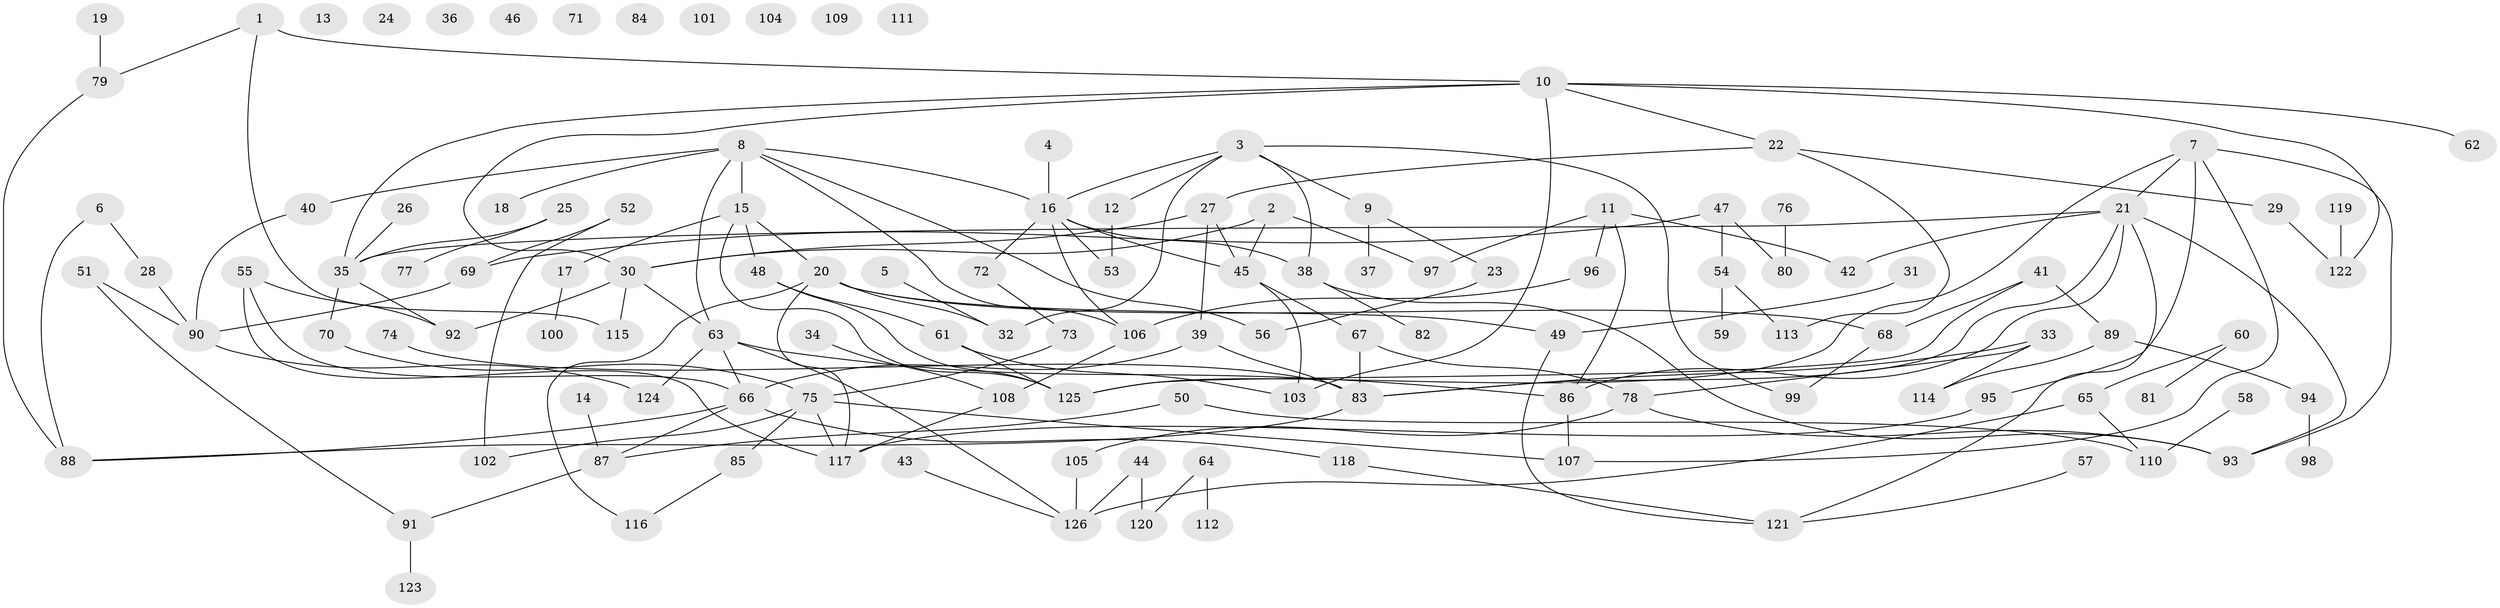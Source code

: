 // coarse degree distribution, {1: 0.26, 5: 0.1, 0: 0.2, 4: 0.06, 2: 0.18, 7: 0.04, 8: 0.04, 9: 0.02, 3: 0.08, 11: 0.02}
// Generated by graph-tools (version 1.1) at 2025/42/03/04/25 21:42:23]
// undirected, 126 vertices, 165 edges
graph export_dot {
graph [start="1"]
  node [color=gray90,style=filled];
  1;
  2;
  3;
  4;
  5;
  6;
  7;
  8;
  9;
  10;
  11;
  12;
  13;
  14;
  15;
  16;
  17;
  18;
  19;
  20;
  21;
  22;
  23;
  24;
  25;
  26;
  27;
  28;
  29;
  30;
  31;
  32;
  33;
  34;
  35;
  36;
  37;
  38;
  39;
  40;
  41;
  42;
  43;
  44;
  45;
  46;
  47;
  48;
  49;
  50;
  51;
  52;
  53;
  54;
  55;
  56;
  57;
  58;
  59;
  60;
  61;
  62;
  63;
  64;
  65;
  66;
  67;
  68;
  69;
  70;
  71;
  72;
  73;
  74;
  75;
  76;
  77;
  78;
  79;
  80;
  81;
  82;
  83;
  84;
  85;
  86;
  87;
  88;
  89;
  90;
  91;
  92;
  93;
  94;
  95;
  96;
  97;
  98;
  99;
  100;
  101;
  102;
  103;
  104;
  105;
  106;
  107;
  108;
  109;
  110;
  111;
  112;
  113;
  114;
  115;
  116;
  117;
  118;
  119;
  120;
  121;
  122;
  123;
  124;
  125;
  126;
  1 -- 10;
  1 -- 79;
  1 -- 115;
  2 -- 30;
  2 -- 45;
  2 -- 97;
  3 -- 9;
  3 -- 12;
  3 -- 16;
  3 -- 32;
  3 -- 38;
  3 -- 99;
  4 -- 16;
  5 -- 32;
  6 -- 28;
  6 -- 88;
  7 -- 21;
  7 -- 93;
  7 -- 95;
  7 -- 107;
  7 -- 125;
  8 -- 15;
  8 -- 16;
  8 -- 18;
  8 -- 40;
  8 -- 56;
  8 -- 63;
  8 -- 106;
  9 -- 23;
  9 -- 37;
  10 -- 22;
  10 -- 30;
  10 -- 35;
  10 -- 62;
  10 -- 103;
  10 -- 122;
  11 -- 42;
  11 -- 86;
  11 -- 96;
  11 -- 97;
  12 -- 53;
  14 -- 87;
  15 -- 17;
  15 -- 20;
  15 -- 48;
  15 -- 125;
  16 -- 38;
  16 -- 45;
  16 -- 53;
  16 -- 72;
  16 -- 106;
  17 -- 100;
  19 -- 79;
  20 -- 32;
  20 -- 49;
  20 -- 68;
  20 -- 116;
  20 -- 117;
  21 -- 35;
  21 -- 42;
  21 -- 83;
  21 -- 86;
  21 -- 93;
  21 -- 121;
  22 -- 27;
  22 -- 29;
  22 -- 113;
  23 -- 56;
  25 -- 35;
  25 -- 77;
  26 -- 35;
  27 -- 30;
  27 -- 39;
  27 -- 45;
  28 -- 90;
  29 -- 122;
  30 -- 63;
  30 -- 92;
  30 -- 115;
  31 -- 49;
  33 -- 78;
  33 -- 83;
  33 -- 114;
  34 -- 108;
  35 -- 70;
  35 -- 92;
  38 -- 82;
  38 -- 93;
  39 -- 66;
  39 -- 83;
  40 -- 90;
  41 -- 68;
  41 -- 89;
  41 -- 125;
  43 -- 126;
  44 -- 120;
  44 -- 126;
  45 -- 67;
  45 -- 103;
  47 -- 54;
  47 -- 69;
  47 -- 80;
  48 -- 61;
  48 -- 125;
  49 -- 121;
  50 -- 87;
  50 -- 110;
  51 -- 90;
  51 -- 91;
  52 -- 69;
  52 -- 102;
  54 -- 59;
  54 -- 113;
  55 -- 66;
  55 -- 92;
  55 -- 117;
  57 -- 121;
  58 -- 110;
  60 -- 65;
  60 -- 81;
  61 -- 103;
  61 -- 125;
  63 -- 66;
  63 -- 86;
  63 -- 124;
  63 -- 126;
  64 -- 112;
  64 -- 120;
  65 -- 110;
  65 -- 126;
  66 -- 87;
  66 -- 88;
  66 -- 118;
  67 -- 78;
  67 -- 83;
  68 -- 99;
  69 -- 90;
  70 -- 75;
  72 -- 73;
  73 -- 75;
  74 -- 83;
  75 -- 85;
  75 -- 102;
  75 -- 107;
  75 -- 117;
  76 -- 80;
  78 -- 93;
  78 -- 105;
  79 -- 88;
  83 -- 88;
  85 -- 116;
  86 -- 107;
  87 -- 91;
  89 -- 94;
  89 -- 114;
  90 -- 124;
  91 -- 123;
  94 -- 98;
  95 -- 117;
  96 -- 106;
  105 -- 126;
  106 -- 108;
  108 -- 117;
  118 -- 121;
  119 -- 122;
}
